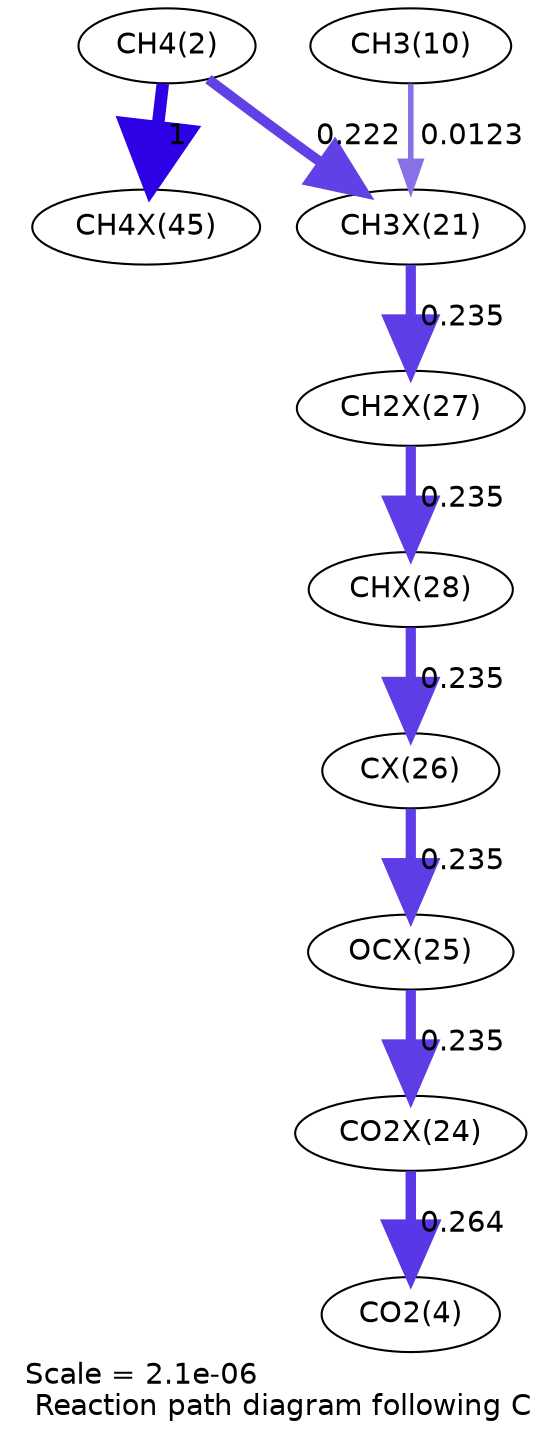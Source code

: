 digraph reaction_paths {
center=1;
s4 -> s40[fontname="Helvetica", penwidth=6, arrowsize=3, color="0.7, 1.5, 0.9"
, label=" 1"];
s4 -> s32[fontname="Helvetica", penwidth=4.86, arrowsize=2.43, color="0.7, 0.722, 0.9"
, label=" 0.222"];
s12 -> s32[fontname="Helvetica", penwidth=2.68, arrowsize=1.34, color="0.7, 0.512, 0.9"
, label=" 0.0123"];
s32 -> s38[fontname="Helvetica", penwidth=4.91, arrowsize=2.45, color="0.7, 0.735, 0.9"
, label=" 0.235"];
s38 -> s39[fontname="Helvetica", penwidth=4.91, arrowsize=2.45, color="0.7, 0.735, 0.9"
, label=" 0.235"];
s39 -> s37[fontname="Helvetica", penwidth=4.91, arrowsize=2.45, color="0.7, 0.735, 0.9"
, label=" 0.235"];
s37 -> s36[fontname="Helvetica", penwidth=4.91, arrowsize=2.45, color="0.7, 0.735, 0.9"
, label=" 0.235"];
s36 -> s35[fontname="Helvetica", penwidth=4.91, arrowsize=2.45, color="0.7, 0.735, 0.9"
, label=" 0.235"];
s35 -> s6[fontname="Helvetica", penwidth=5, arrowsize=2.5, color="0.7, 0.764, 0.9"
, label=" 0.264"];
s4 [ fontname="Helvetica", label="CH4(2)"];
s6 [ fontname="Helvetica", label="CO2(4)"];
s12 [ fontname="Helvetica", label="CH3(10)"];
s32 [ fontname="Helvetica", label="CH3X(21)"];
s35 [ fontname="Helvetica", label="CO2X(24)"];
s36 [ fontname="Helvetica", label="OCX(25)"];
s37 [ fontname="Helvetica", label="CX(26)"];
s38 [ fontname="Helvetica", label="CH2X(27)"];
s39 [ fontname="Helvetica", label="CHX(28)"];
s40 [ fontname="Helvetica", label="CH4X(45)"];
 label = "Scale = 2.1e-06\l Reaction path diagram following C";
 fontname = "Helvetica";
}
